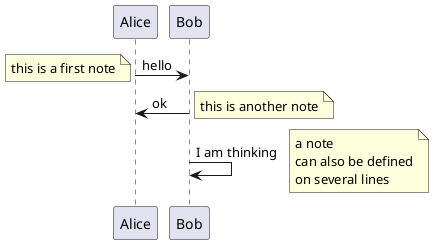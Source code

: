 @startuml
Alice->Bob : hello
note left: this is a first note

Bob->Alice : ok
note right: this is another note

Bob->Bob : I am thinking
note right
a note
can also be defined
on several lines
end note
@enduml
